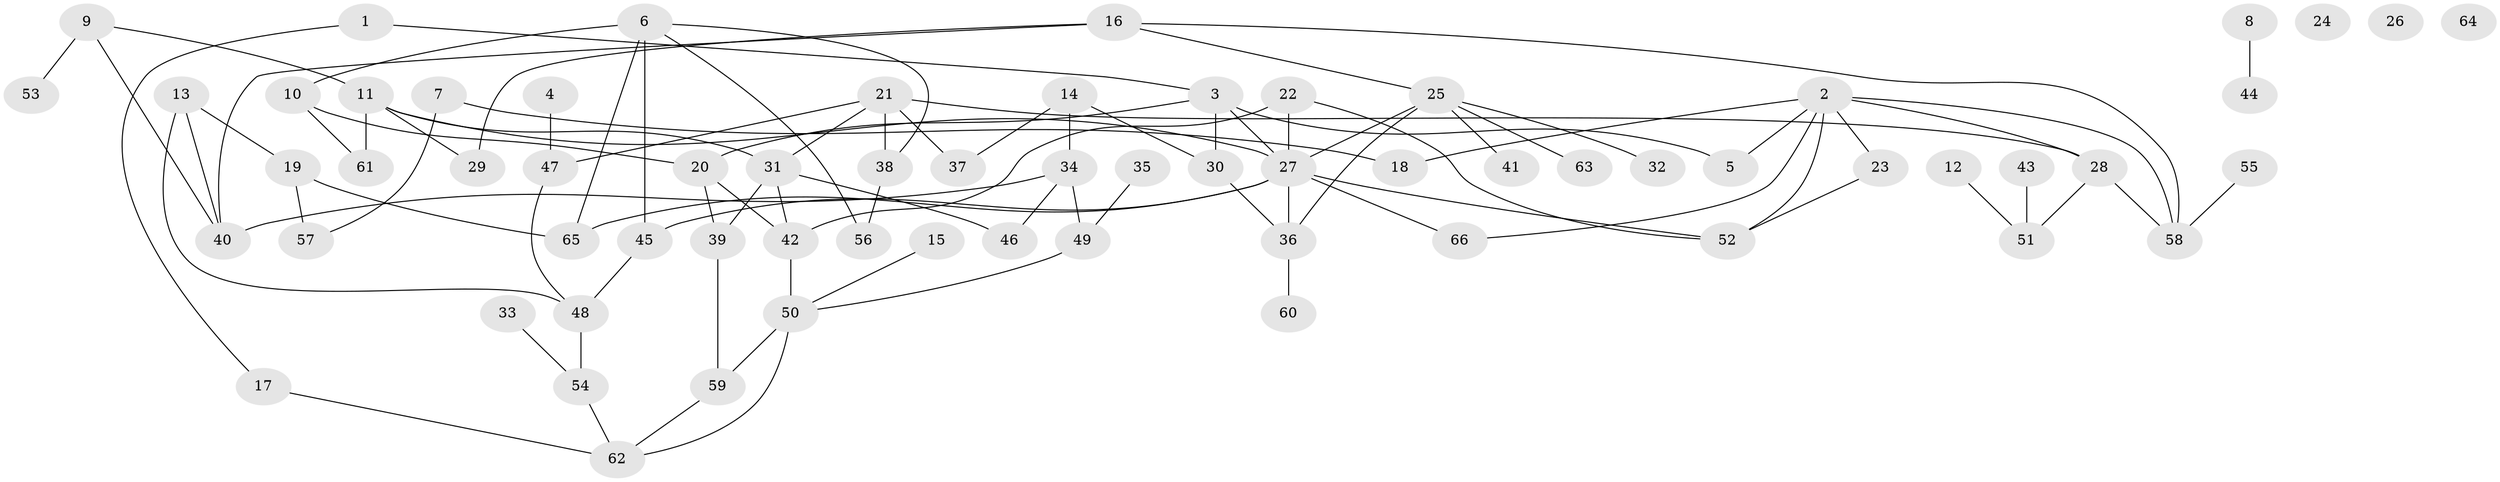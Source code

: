 // coarse degree distribution, {7: 0.11538461538461539, 4: 0.038461538461538464, 2: 0.11538461538461539, 5: 0.11538461538461539, 0: 0.15384615384615385, 6: 0.11538461538461539, 1: 0.2692307692307692, 3: 0.038461538461538464, 8: 0.038461538461538464}
// Generated by graph-tools (version 1.1) at 2025/16/03/04/25 18:16:31]
// undirected, 66 vertices, 92 edges
graph export_dot {
graph [start="1"]
  node [color=gray90,style=filled];
  1;
  2;
  3;
  4;
  5;
  6;
  7;
  8;
  9;
  10;
  11;
  12;
  13;
  14;
  15;
  16;
  17;
  18;
  19;
  20;
  21;
  22;
  23;
  24;
  25;
  26;
  27;
  28;
  29;
  30;
  31;
  32;
  33;
  34;
  35;
  36;
  37;
  38;
  39;
  40;
  41;
  42;
  43;
  44;
  45;
  46;
  47;
  48;
  49;
  50;
  51;
  52;
  53;
  54;
  55;
  56;
  57;
  58;
  59;
  60;
  61;
  62;
  63;
  64;
  65;
  66;
  1 -- 3;
  1 -- 17;
  2 -- 5;
  2 -- 18;
  2 -- 23;
  2 -- 28;
  2 -- 52;
  2 -- 58;
  2 -- 66;
  3 -- 5;
  3 -- 20;
  3 -- 27;
  3 -- 30;
  4 -- 47;
  6 -- 10;
  6 -- 38;
  6 -- 45;
  6 -- 56;
  6 -- 65;
  7 -- 18;
  7 -- 57;
  8 -- 44;
  9 -- 11;
  9 -- 40;
  9 -- 53;
  10 -- 20;
  10 -- 61;
  11 -- 27;
  11 -- 29;
  11 -- 31;
  11 -- 61;
  12 -- 51;
  13 -- 19;
  13 -- 40;
  13 -- 48;
  14 -- 30;
  14 -- 34;
  14 -- 37;
  15 -- 50;
  16 -- 25;
  16 -- 29;
  16 -- 40;
  16 -- 58;
  17 -- 62;
  19 -- 57;
  19 -- 65;
  20 -- 39;
  20 -- 42;
  21 -- 28;
  21 -- 31;
  21 -- 37;
  21 -- 38;
  21 -- 47;
  22 -- 27;
  22 -- 42;
  22 -- 52;
  23 -- 52;
  25 -- 27;
  25 -- 32;
  25 -- 36;
  25 -- 41;
  25 -- 63;
  27 -- 36;
  27 -- 45;
  27 -- 52;
  27 -- 65;
  27 -- 66;
  28 -- 51;
  28 -- 58;
  30 -- 36;
  31 -- 39;
  31 -- 42;
  31 -- 46;
  33 -- 54;
  34 -- 40;
  34 -- 46;
  34 -- 49;
  35 -- 49;
  36 -- 60;
  38 -- 56;
  39 -- 59;
  42 -- 50;
  43 -- 51;
  45 -- 48;
  47 -- 48;
  48 -- 54;
  49 -- 50;
  50 -- 59;
  50 -- 62;
  54 -- 62;
  55 -- 58;
  59 -- 62;
}
